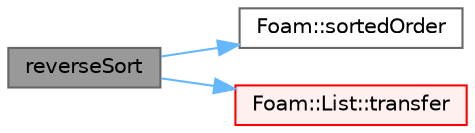 digraph "reverseSort"
{
 // LATEX_PDF_SIZE
  bgcolor="transparent";
  edge [fontname=Helvetica,fontsize=10,labelfontname=Helvetica,labelfontsize=10];
  node [fontname=Helvetica,fontsize=10,shape=box,height=0.2,width=0.4];
  rankdir="LR";
  Node1 [id="Node000001",label="reverseSort",height=0.2,width=0.4,color="gray40", fillcolor="grey60", style="filled", fontcolor="black",tooltip=" "];
  Node1 -> Node2 [id="edge1_Node000001_Node000002",color="steelblue1",style="solid",tooltip=" "];
  Node2 [id="Node000002",label="Foam::sortedOrder",height=0.2,width=0.4,color="grey40", fillcolor="white", style="filled",URL="$namespaceFoam.html#a8f8e4e0c08854a412d6d32d88f994561",tooltip=" "];
  Node1 -> Node3 [id="edge2_Node000001_Node000003",color="steelblue1",style="solid",tooltip=" "];
  Node3 [id="Node000003",label="Foam::List::transfer",height=0.2,width=0.4,color="red", fillcolor="#FFF0F0", style="filled",URL="$classFoam_1_1List.html#a12194004a66b30e6dfd3d9faa83f6b5a",tooltip=" "];
}
